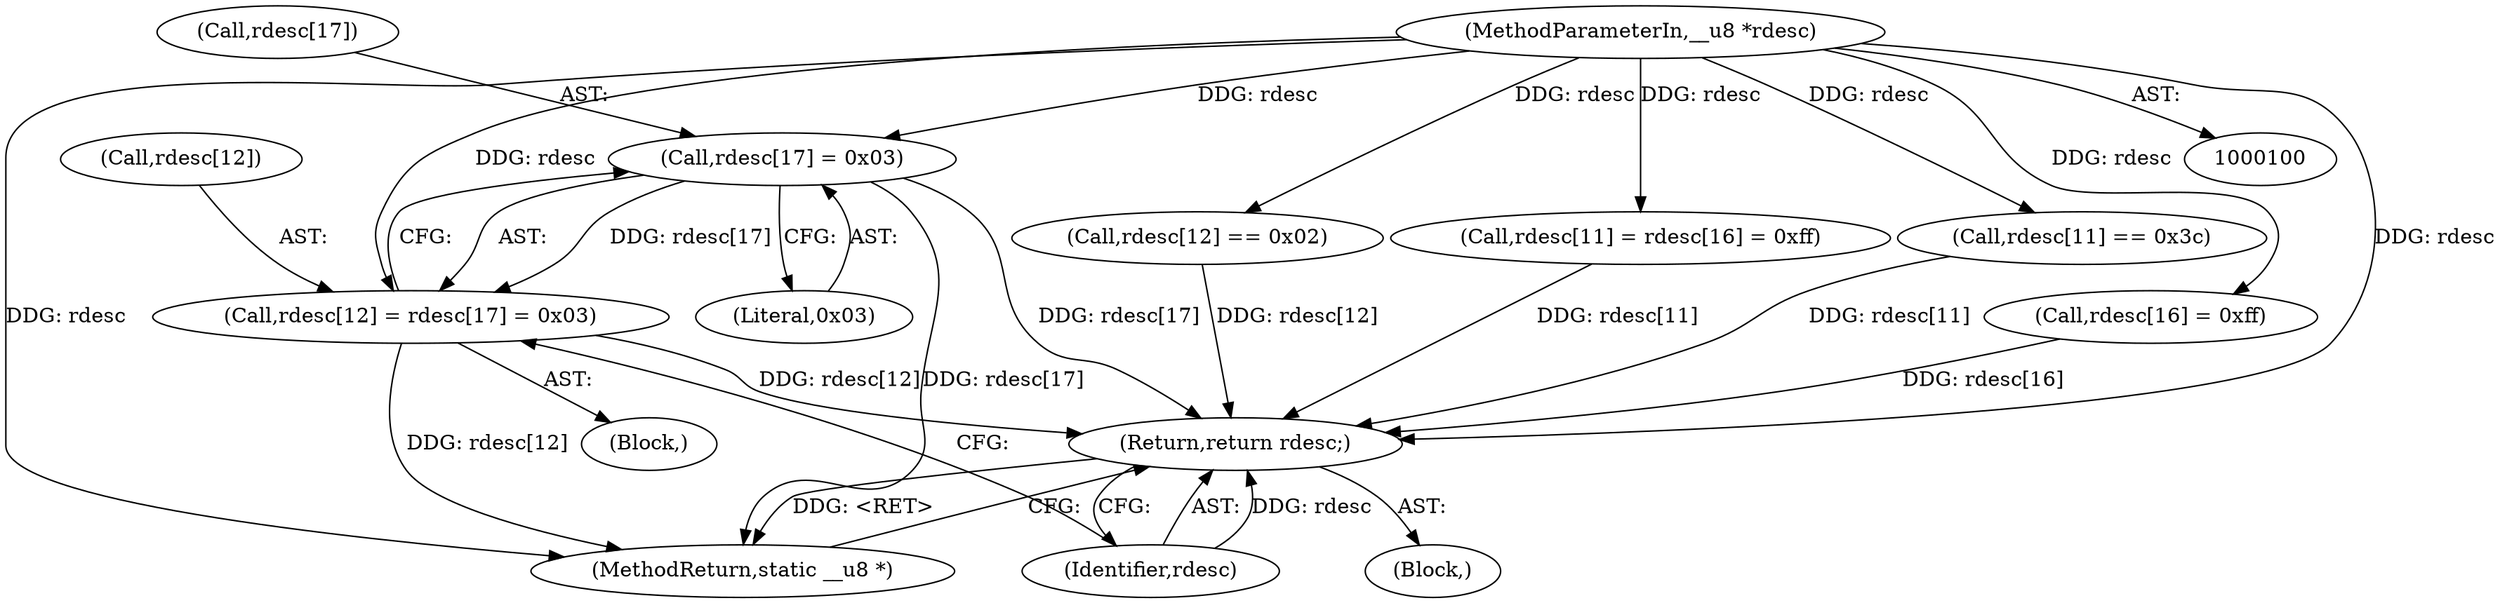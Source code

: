 digraph "0_linux_4ab25786c87eb20857bbb715c3ae34ec8fd6a214@array" {
"1000139" [label="(Call,rdesc[17] = 0x03)"];
"1000102" [label="(MethodParameterIn,__u8 *rdesc)"];
"1000135" [label="(Call,rdesc[12] = rdesc[17] = 0x03)"];
"1000144" [label="(Return,return rdesc;)"];
"1000146" [label="(MethodReturn,static __u8 *)"];
"1000139" [label="(Call,rdesc[17] = 0x03)"];
"1000104" [label="(Block,)"];
"1000117" [label="(Call,rdesc[12] == 0x02)"];
"1000126" [label="(Call,rdesc[11] = rdesc[16] = 0xff)"];
"1000140" [label="(Call,rdesc[17])"];
"1000145" [label="(Identifier,rdesc)"];
"1000112" [label="(Call,rdesc[11] == 0x3c)"];
"1000130" [label="(Call,rdesc[16] = 0xff)"];
"1000122" [label="(Block,)"];
"1000102" [label="(MethodParameterIn,__u8 *rdesc)"];
"1000136" [label="(Call,rdesc[12])"];
"1000135" [label="(Call,rdesc[12] = rdesc[17] = 0x03)"];
"1000143" [label="(Literal,0x03)"];
"1000144" [label="(Return,return rdesc;)"];
"1000139" -> "1000135"  [label="AST: "];
"1000139" -> "1000143"  [label="CFG: "];
"1000140" -> "1000139"  [label="AST: "];
"1000143" -> "1000139"  [label="AST: "];
"1000135" -> "1000139"  [label="CFG: "];
"1000139" -> "1000146"  [label="DDG: rdesc[17]"];
"1000139" -> "1000135"  [label="DDG: rdesc[17]"];
"1000102" -> "1000139"  [label="DDG: rdesc"];
"1000139" -> "1000144"  [label="DDG: rdesc[17]"];
"1000102" -> "1000100"  [label="AST: "];
"1000102" -> "1000146"  [label="DDG: rdesc"];
"1000102" -> "1000112"  [label="DDG: rdesc"];
"1000102" -> "1000117"  [label="DDG: rdesc"];
"1000102" -> "1000126"  [label="DDG: rdesc"];
"1000102" -> "1000130"  [label="DDG: rdesc"];
"1000102" -> "1000135"  [label="DDG: rdesc"];
"1000102" -> "1000144"  [label="DDG: rdesc"];
"1000135" -> "1000122"  [label="AST: "];
"1000136" -> "1000135"  [label="AST: "];
"1000145" -> "1000135"  [label="CFG: "];
"1000135" -> "1000146"  [label="DDG: rdesc[12]"];
"1000135" -> "1000144"  [label="DDG: rdesc[12]"];
"1000144" -> "1000104"  [label="AST: "];
"1000144" -> "1000145"  [label="CFG: "];
"1000145" -> "1000144"  [label="AST: "];
"1000146" -> "1000144"  [label="CFG: "];
"1000144" -> "1000146"  [label="DDG: <RET>"];
"1000145" -> "1000144"  [label="DDG: rdesc"];
"1000126" -> "1000144"  [label="DDG: rdesc[11]"];
"1000117" -> "1000144"  [label="DDG: rdesc[12]"];
"1000112" -> "1000144"  [label="DDG: rdesc[11]"];
"1000130" -> "1000144"  [label="DDG: rdesc[16]"];
}
